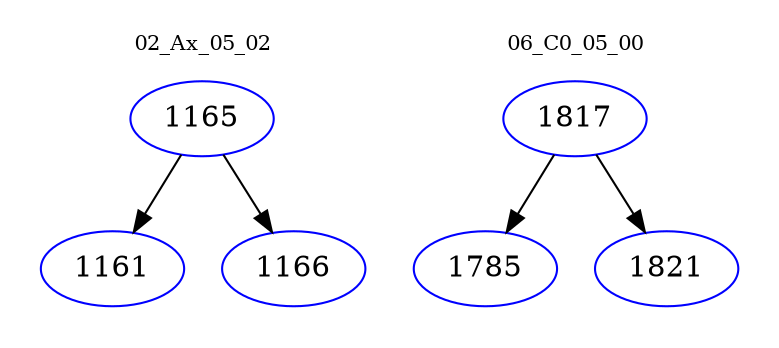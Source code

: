 digraph{
subgraph cluster_0 {
color = white
label = "02_Ax_05_02";
fontsize=10;
T0_1165 [label="1165", color="blue"]
T0_1165 -> T0_1161 [color="black"]
T0_1161 [label="1161", color="blue"]
T0_1165 -> T0_1166 [color="black"]
T0_1166 [label="1166", color="blue"]
}
subgraph cluster_1 {
color = white
label = "06_C0_05_00";
fontsize=10;
T1_1817 [label="1817", color="blue"]
T1_1817 -> T1_1785 [color="black"]
T1_1785 [label="1785", color="blue"]
T1_1817 -> T1_1821 [color="black"]
T1_1821 [label="1821", color="blue"]
}
}
